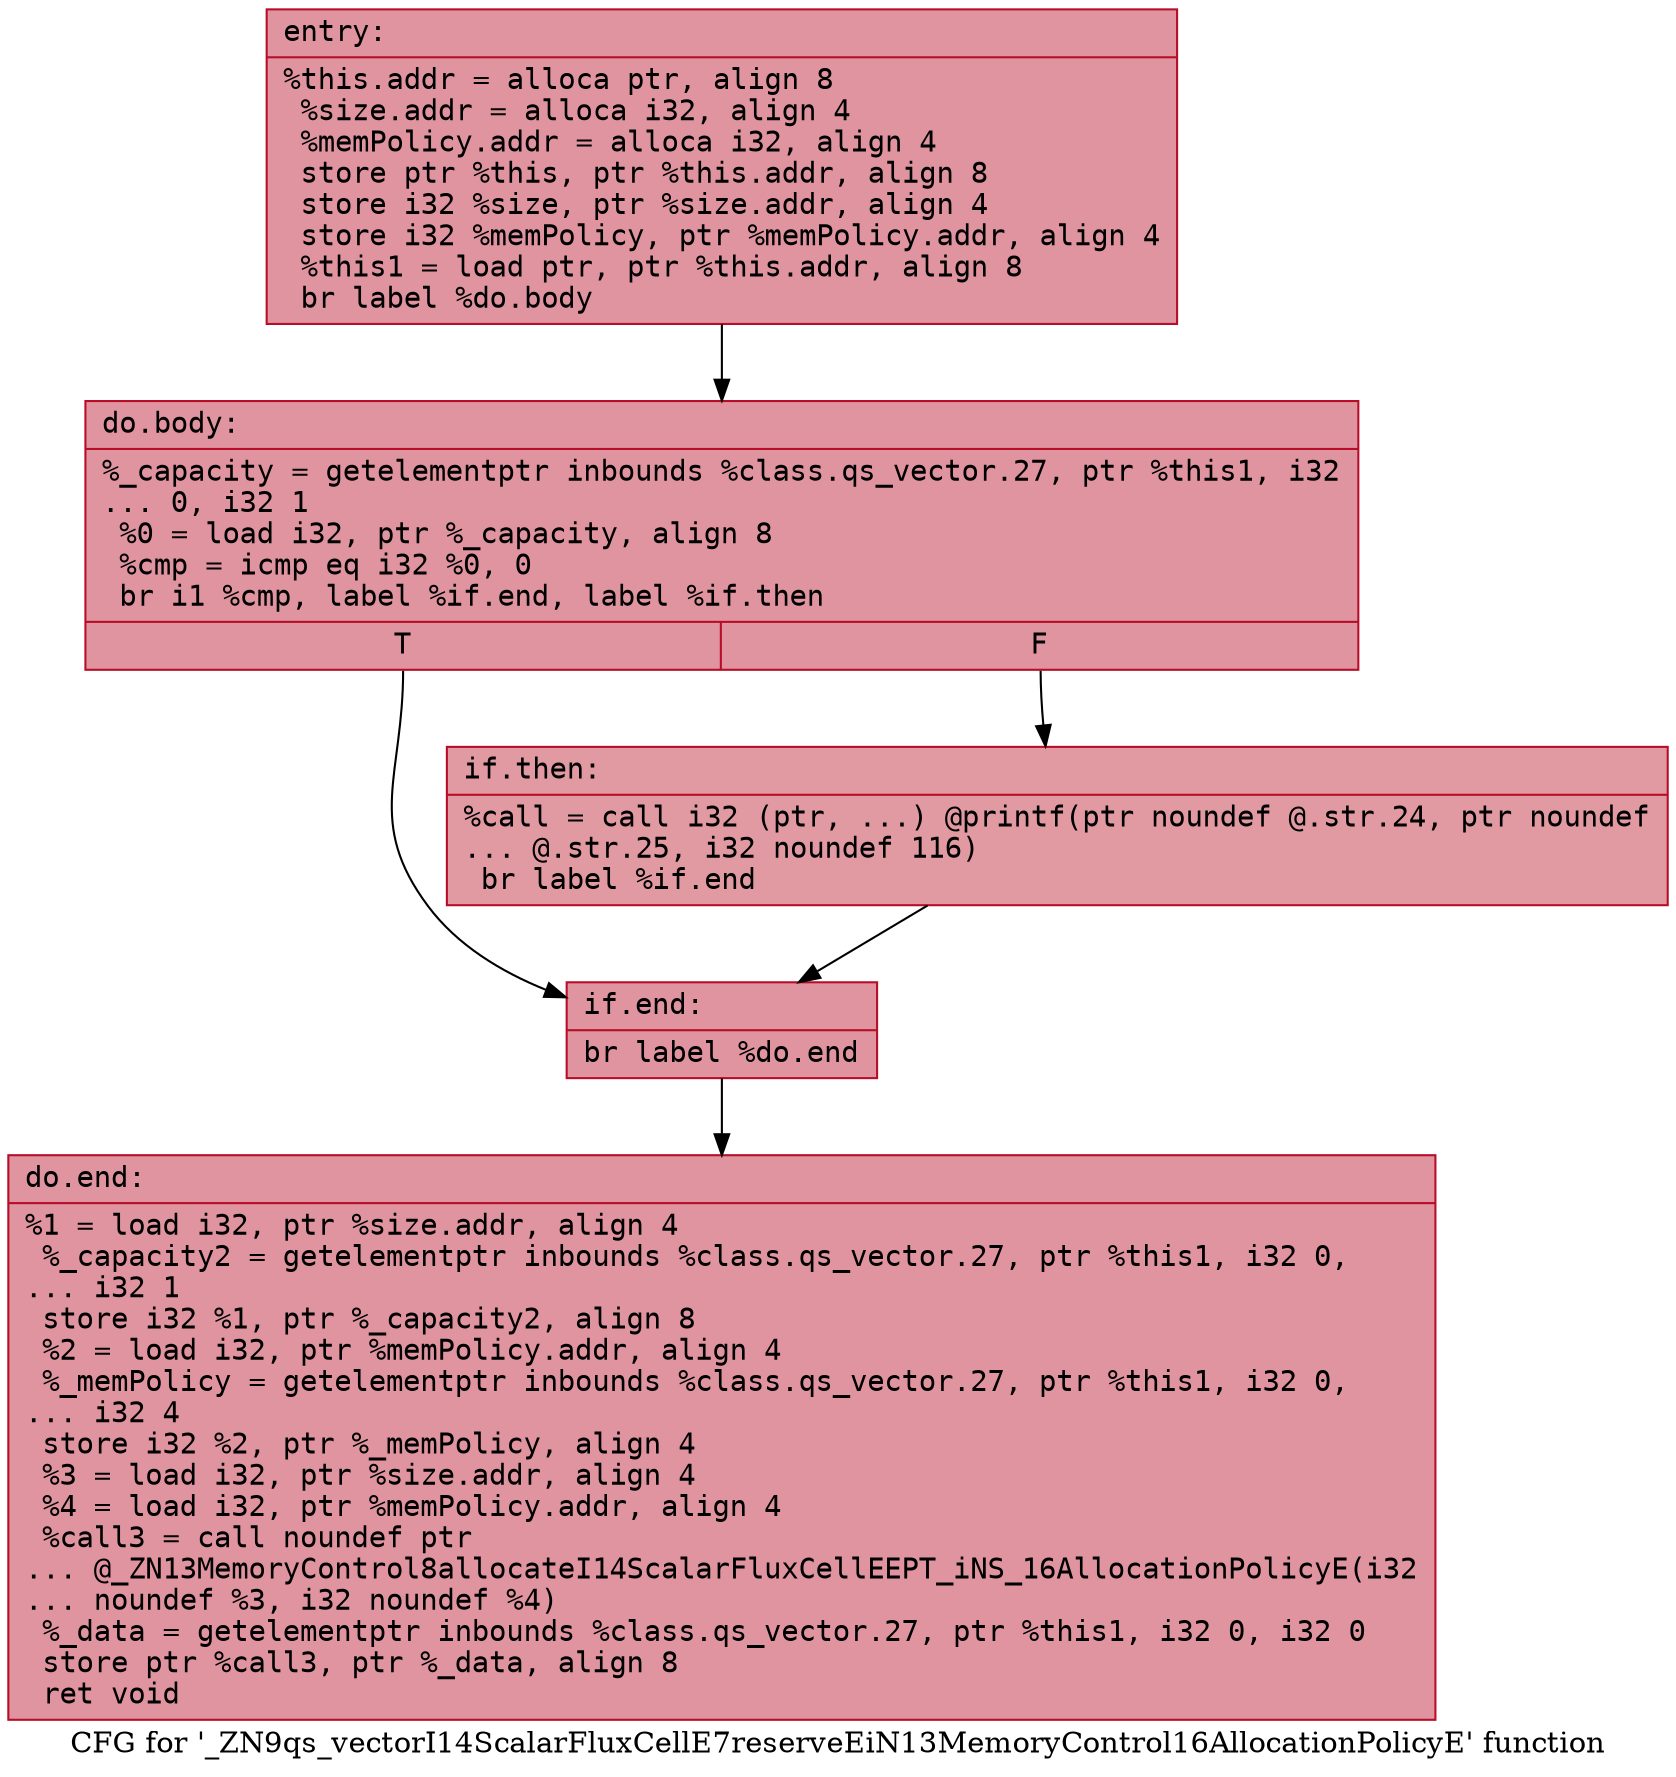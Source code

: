 digraph "CFG for '_ZN9qs_vectorI14ScalarFluxCellE7reserveEiN13MemoryControl16AllocationPolicyE' function" {
	label="CFG for '_ZN9qs_vectorI14ScalarFluxCellE7reserveEiN13MemoryControl16AllocationPolicyE' function";

	Node0x556c3c827ec0 [shape=record,color="#b70d28ff", style=filled, fillcolor="#b70d2870" fontname="Courier",label="{entry:\l|  %this.addr = alloca ptr, align 8\l  %size.addr = alloca i32, align 4\l  %memPolicy.addr = alloca i32, align 4\l  store ptr %this, ptr %this.addr, align 8\l  store i32 %size, ptr %size.addr, align 4\l  store i32 %memPolicy, ptr %memPolicy.addr, align 4\l  %this1 = load ptr, ptr %this.addr, align 8\l  br label %do.body\l}"];
	Node0x556c3c827ec0 -> Node0x556c3c8282f0[tooltip="entry -> do.body\nProbability 100.00%" ];
	Node0x556c3c8282f0 [shape=record,color="#b70d28ff", style=filled, fillcolor="#b70d2870" fontname="Courier",label="{do.body:\l|  %_capacity = getelementptr inbounds %class.qs_vector.27, ptr %this1, i32\l... 0, i32 1\l  %0 = load i32, ptr %_capacity, align 8\l  %cmp = icmp eq i32 %0, 0\l  br i1 %cmp, label %if.end, label %if.then\l|{<s0>T|<s1>F}}"];
	Node0x556c3c8282f0:s0 -> Node0x556c3c8285f0[tooltip="do.body -> if.end\nProbability 37.50%" ];
	Node0x556c3c8282f0:s1 -> Node0x556c3c828660[tooltip="do.body -> if.then\nProbability 62.50%" ];
	Node0x556c3c828660 [shape=record,color="#b70d28ff", style=filled, fillcolor="#bb1b2c70" fontname="Courier",label="{if.then:\l|  %call = call i32 (ptr, ...) @printf(ptr noundef @.str.24, ptr noundef\l... @.str.25, i32 noundef 116)\l  br label %if.end\l}"];
	Node0x556c3c828660 -> Node0x556c3c8285f0[tooltip="if.then -> if.end\nProbability 100.00%" ];
	Node0x556c3c8285f0 [shape=record,color="#b70d28ff", style=filled, fillcolor="#b70d2870" fontname="Courier",label="{if.end:\l|  br label %do.end\l}"];
	Node0x556c3c8285f0 -> Node0x556c3c828870[tooltip="if.end -> do.end\nProbability 100.00%" ];
	Node0x556c3c828870 [shape=record,color="#b70d28ff", style=filled, fillcolor="#b70d2870" fontname="Courier",label="{do.end:\l|  %1 = load i32, ptr %size.addr, align 4\l  %_capacity2 = getelementptr inbounds %class.qs_vector.27, ptr %this1, i32 0,\l... i32 1\l  store i32 %1, ptr %_capacity2, align 8\l  %2 = load i32, ptr %memPolicy.addr, align 4\l  %_memPolicy = getelementptr inbounds %class.qs_vector.27, ptr %this1, i32 0,\l... i32 4\l  store i32 %2, ptr %_memPolicy, align 4\l  %3 = load i32, ptr %size.addr, align 4\l  %4 = load i32, ptr %memPolicy.addr, align 4\l  %call3 = call noundef ptr\l... @_ZN13MemoryControl8allocateI14ScalarFluxCellEEPT_iNS_16AllocationPolicyE(i32\l... noundef %3, i32 noundef %4)\l  %_data = getelementptr inbounds %class.qs_vector.27, ptr %this1, i32 0, i32 0\l  store ptr %call3, ptr %_data, align 8\l  ret void\l}"];
}

